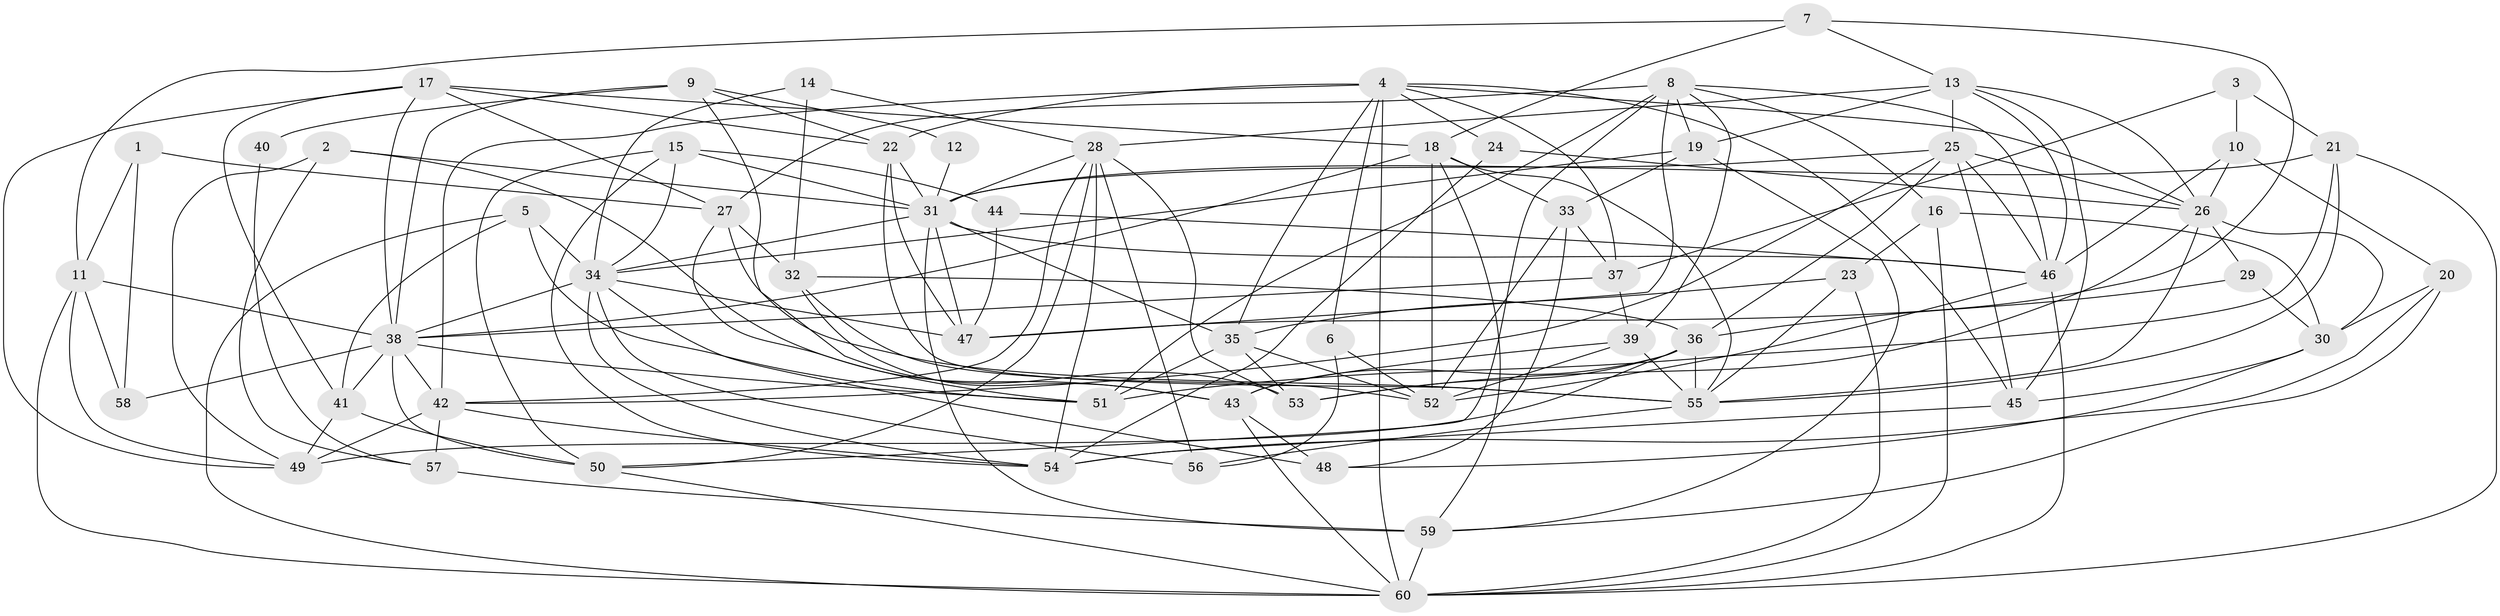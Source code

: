 // original degree distribution, {4: 0.36134453781512604, 3: 0.31092436974789917, 6: 0.10084033613445378, 2: 0.08403361344537816, 8: 0.03361344537815126, 5: 0.09243697478991597, 7: 0.01680672268907563}
// Generated by graph-tools (version 1.1) at 2025/50/03/09/25 03:50:03]
// undirected, 60 vertices, 169 edges
graph export_dot {
graph [start="1"]
  node [color=gray90,style=filled];
  1;
  2;
  3;
  4;
  5;
  6;
  7;
  8;
  9;
  10;
  11;
  12;
  13;
  14;
  15;
  16;
  17;
  18;
  19;
  20;
  21;
  22;
  23;
  24;
  25;
  26;
  27;
  28;
  29;
  30;
  31;
  32;
  33;
  34;
  35;
  36;
  37;
  38;
  39;
  40;
  41;
  42;
  43;
  44;
  45;
  46;
  47;
  48;
  49;
  50;
  51;
  52;
  53;
  54;
  55;
  56;
  57;
  58;
  59;
  60;
  1 -- 11 [weight=1.0];
  1 -- 27 [weight=1.0];
  1 -- 58 [weight=1.0];
  2 -- 31 [weight=1.0];
  2 -- 43 [weight=1.0];
  2 -- 49 [weight=1.0];
  2 -- 57 [weight=1.0];
  3 -- 10 [weight=1.0];
  3 -- 21 [weight=1.0];
  3 -- 37 [weight=1.0];
  4 -- 6 [weight=1.0];
  4 -- 22 [weight=1.0];
  4 -- 24 [weight=1.0];
  4 -- 26 [weight=1.0];
  4 -- 35 [weight=1.0];
  4 -- 37 [weight=1.0];
  4 -- 42 [weight=1.0];
  4 -- 45 [weight=1.0];
  4 -- 60 [weight=1.0];
  5 -- 34 [weight=1.0];
  5 -- 41 [weight=1.0];
  5 -- 51 [weight=1.0];
  5 -- 60 [weight=1.0];
  6 -- 52 [weight=1.0];
  6 -- 56 [weight=1.0];
  7 -- 11 [weight=1.0];
  7 -- 13 [weight=1.0];
  7 -- 18 [weight=1.0];
  7 -- 47 [weight=1.0];
  8 -- 16 [weight=1.0];
  8 -- 19 [weight=1.0];
  8 -- 27 [weight=1.0];
  8 -- 39 [weight=1.0];
  8 -- 46 [weight=1.0];
  8 -- 47 [weight=1.0];
  8 -- 50 [weight=1.0];
  8 -- 51 [weight=1.0];
  9 -- 12 [weight=1.0];
  9 -- 22 [weight=1.0];
  9 -- 38 [weight=1.0];
  9 -- 40 [weight=2.0];
  9 -- 53 [weight=1.0];
  10 -- 20 [weight=1.0];
  10 -- 26 [weight=1.0];
  10 -- 46 [weight=1.0];
  11 -- 38 [weight=1.0];
  11 -- 49 [weight=1.0];
  11 -- 58 [weight=1.0];
  11 -- 60 [weight=1.0];
  12 -- 31 [weight=1.0];
  13 -- 19 [weight=1.0];
  13 -- 25 [weight=1.0];
  13 -- 26 [weight=1.0];
  13 -- 28 [weight=1.0];
  13 -- 45 [weight=1.0];
  13 -- 46 [weight=1.0];
  14 -- 28 [weight=1.0];
  14 -- 32 [weight=1.0];
  14 -- 34 [weight=1.0];
  15 -- 31 [weight=1.0];
  15 -- 34 [weight=1.0];
  15 -- 44 [weight=1.0];
  15 -- 50 [weight=1.0];
  15 -- 54 [weight=1.0];
  16 -- 23 [weight=1.0];
  16 -- 30 [weight=1.0];
  16 -- 60 [weight=1.0];
  17 -- 18 [weight=1.0];
  17 -- 22 [weight=1.0];
  17 -- 27 [weight=1.0];
  17 -- 38 [weight=1.0];
  17 -- 41 [weight=1.0];
  17 -- 49 [weight=1.0];
  18 -- 33 [weight=1.0];
  18 -- 38 [weight=1.0];
  18 -- 52 [weight=1.0];
  18 -- 55 [weight=1.0];
  18 -- 59 [weight=1.0];
  19 -- 33 [weight=1.0];
  19 -- 34 [weight=1.0];
  19 -- 59 [weight=1.0];
  20 -- 30 [weight=1.0];
  20 -- 54 [weight=1.0];
  20 -- 59 [weight=1.0];
  21 -- 31 [weight=1.0];
  21 -- 51 [weight=1.0];
  21 -- 55 [weight=1.0];
  21 -- 60 [weight=1.0];
  22 -- 31 [weight=1.0];
  22 -- 47 [weight=1.0];
  22 -- 55 [weight=1.0];
  23 -- 35 [weight=1.0];
  23 -- 55 [weight=1.0];
  23 -- 60 [weight=1.0];
  24 -- 26 [weight=1.0];
  24 -- 54 [weight=1.0];
  25 -- 26 [weight=1.0];
  25 -- 31 [weight=1.0];
  25 -- 36 [weight=1.0];
  25 -- 42 [weight=1.0];
  25 -- 45 [weight=1.0];
  25 -- 46 [weight=1.0];
  26 -- 29 [weight=1.0];
  26 -- 30 [weight=1.0];
  26 -- 53 [weight=1.0];
  26 -- 55 [weight=1.0];
  27 -- 32 [weight=1.0];
  27 -- 51 [weight=1.0];
  27 -- 55 [weight=1.0];
  28 -- 31 [weight=1.0];
  28 -- 42 [weight=1.0];
  28 -- 50 [weight=1.0];
  28 -- 53 [weight=1.0];
  28 -- 54 [weight=1.0];
  28 -- 56 [weight=1.0];
  29 -- 30 [weight=1.0];
  29 -- 36 [weight=1.0];
  30 -- 45 [weight=1.0];
  30 -- 48 [weight=1.0];
  31 -- 34 [weight=1.0];
  31 -- 35 [weight=1.0];
  31 -- 46 [weight=1.0];
  31 -- 47 [weight=1.0];
  31 -- 59 [weight=2.0];
  32 -- 36 [weight=1.0];
  32 -- 43 [weight=1.0];
  32 -- 52 [weight=1.0];
  33 -- 37 [weight=1.0];
  33 -- 48 [weight=1.0];
  33 -- 52 [weight=1.0];
  34 -- 38 [weight=1.0];
  34 -- 47 [weight=1.0];
  34 -- 48 [weight=1.0];
  34 -- 54 [weight=1.0];
  34 -- 56 [weight=1.0];
  35 -- 51 [weight=1.0];
  35 -- 52 [weight=1.0];
  35 -- 53 [weight=1.0];
  36 -- 43 [weight=1.0];
  36 -- 49 [weight=1.0];
  36 -- 53 [weight=1.0];
  36 -- 55 [weight=1.0];
  37 -- 38 [weight=1.0];
  37 -- 39 [weight=1.0];
  38 -- 41 [weight=1.0];
  38 -- 42 [weight=1.0];
  38 -- 50 [weight=1.0];
  38 -- 51 [weight=1.0];
  38 -- 58 [weight=1.0];
  39 -- 43 [weight=1.0];
  39 -- 52 [weight=1.0];
  39 -- 55 [weight=1.0];
  40 -- 57 [weight=1.0];
  41 -- 49 [weight=1.0];
  41 -- 50 [weight=1.0];
  42 -- 49 [weight=1.0];
  42 -- 54 [weight=1.0];
  42 -- 57 [weight=1.0];
  43 -- 48 [weight=1.0];
  43 -- 60 [weight=1.0];
  44 -- 46 [weight=1.0];
  44 -- 47 [weight=1.0];
  45 -- 54 [weight=1.0];
  46 -- 52 [weight=1.0];
  46 -- 60 [weight=1.0];
  50 -- 60 [weight=1.0];
  55 -- 56 [weight=1.0];
  57 -- 59 [weight=1.0];
  59 -- 60 [weight=1.0];
}
